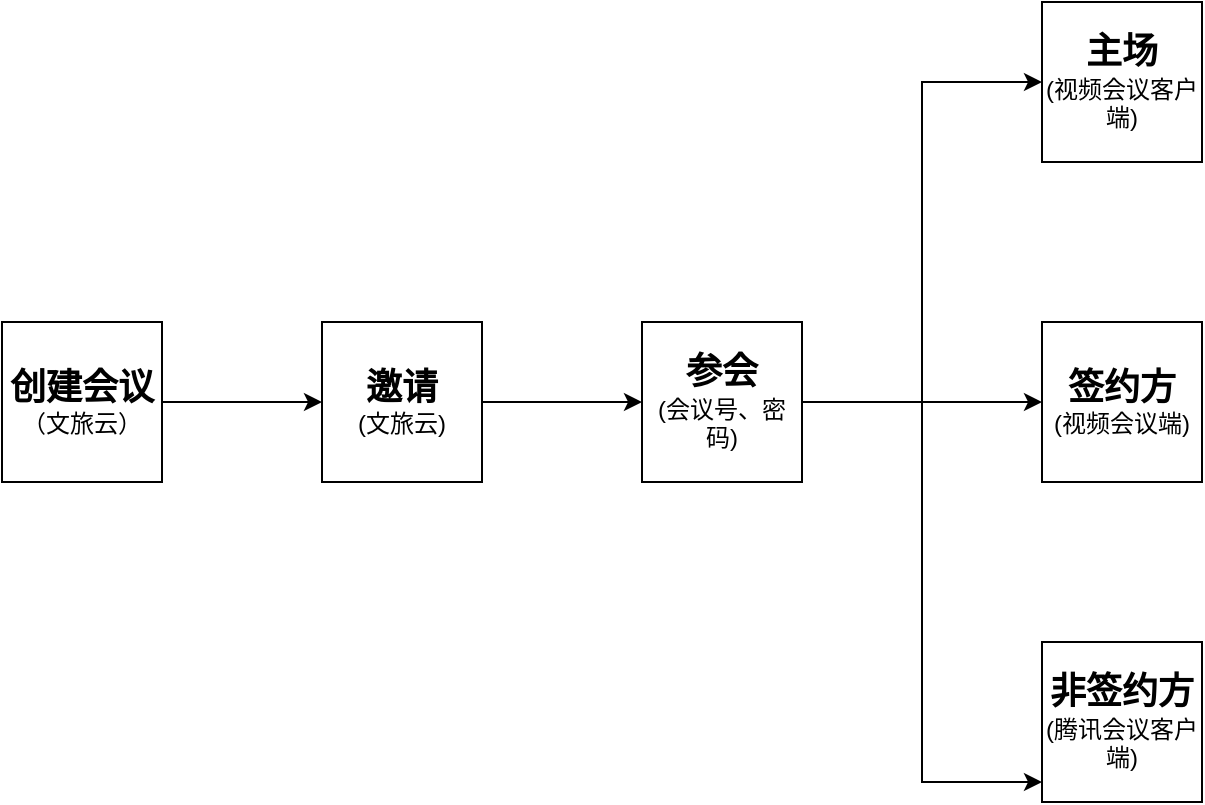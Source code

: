<mxfile version="17.4.2" type="github">
  <diagram id="dWDWc4EyFyWDF9khaK5P" name="第 1 页">
    <mxGraphModel dx="1422" dy="794" grid="1" gridSize="10" guides="1" tooltips="1" connect="1" arrows="1" fold="1" page="1" pageScale="1" pageWidth="827" pageHeight="1169" math="0" shadow="0">
      <root>
        <mxCell id="0" />
        <mxCell id="1" parent="0" />
        <mxCell id="IIWNN38p0S4MDQGoE7q6-3" value="" style="edgeStyle=orthogonalEdgeStyle;rounded=0;orthogonalLoop=1;jettySize=auto;html=1;" parent="1" source="IIWNN38p0S4MDQGoE7q6-1" target="IIWNN38p0S4MDQGoE7q6-2" edge="1">
          <mxGeometry relative="1" as="geometry" />
        </mxCell>
        <mxCell id="IIWNN38p0S4MDQGoE7q6-1" value="&lt;font style=&quot;font-size: 18px&quot;&gt;&lt;b&gt;创建会议&lt;/b&gt;&lt;/font&gt;&lt;br&gt;（文旅云）" style="whiteSpace=wrap;html=1;aspect=fixed;" parent="1" vertex="1">
          <mxGeometry x="40" y="200" width="80" height="80" as="geometry" />
        </mxCell>
        <mxCell id="IIWNN38p0S4MDQGoE7q6-5" value="" style="edgeStyle=orthogonalEdgeStyle;rounded=0;orthogonalLoop=1;jettySize=auto;html=1;" parent="1" source="IIWNN38p0S4MDQGoE7q6-2" target="IIWNN38p0S4MDQGoE7q6-4" edge="1">
          <mxGeometry relative="1" as="geometry" />
        </mxCell>
        <mxCell id="IIWNN38p0S4MDQGoE7q6-2" value="&lt;b&gt;&lt;font style=&quot;font-size: 18px&quot;&gt;邀请&lt;/font&gt;&lt;/b&gt;&lt;br&gt;(文旅云)" style="whiteSpace=wrap;html=1;aspect=fixed;" parent="1" vertex="1">
          <mxGeometry x="200" y="200" width="80" height="80" as="geometry" />
        </mxCell>
        <mxCell id="8NaqrrX5du8UXMS_pl1i-2" value="" style="edgeStyle=orthogonalEdgeStyle;rounded=0;orthogonalLoop=1;jettySize=auto;html=1;fontSize=18;" edge="1" parent="1" source="IIWNN38p0S4MDQGoE7q6-4" target="8NaqrrX5du8UXMS_pl1i-1">
          <mxGeometry relative="1" as="geometry">
            <Array as="points">
              <mxPoint x="500" y="240" />
              <mxPoint x="500" y="80" />
            </Array>
          </mxGeometry>
        </mxCell>
        <mxCell id="8NaqrrX5du8UXMS_pl1i-4" value="" style="edgeStyle=orthogonalEdgeStyle;rounded=0;orthogonalLoop=1;jettySize=auto;html=1;fontSize=18;" edge="1" parent="1" source="IIWNN38p0S4MDQGoE7q6-4" target="8NaqrrX5du8UXMS_pl1i-3">
          <mxGeometry relative="1" as="geometry" />
        </mxCell>
        <mxCell id="8NaqrrX5du8UXMS_pl1i-6" value="" style="edgeStyle=orthogonalEdgeStyle;rounded=0;orthogonalLoop=1;jettySize=auto;html=1;fontSize=18;" edge="1" parent="1" source="IIWNN38p0S4MDQGoE7q6-4" target="8NaqrrX5du8UXMS_pl1i-5">
          <mxGeometry relative="1" as="geometry">
            <Array as="points">
              <mxPoint x="500" y="240" />
              <mxPoint x="500" y="430" />
            </Array>
          </mxGeometry>
        </mxCell>
        <mxCell id="IIWNN38p0S4MDQGoE7q6-4" value="&lt;b&gt;&lt;font style=&quot;font-size: 18px&quot;&gt;参会&lt;/font&gt;&lt;/b&gt;&lt;br&gt;(会议号、密码)" style="whiteSpace=wrap;html=1;aspect=fixed;" parent="1" vertex="1">
          <mxGeometry x="360" y="200" width="80" height="80" as="geometry" />
        </mxCell>
        <mxCell id="8NaqrrX5du8UXMS_pl1i-1" value="&lt;span style=&quot;font-size: 18px&quot;&gt;&lt;b&gt;主场&lt;/b&gt;&lt;/span&gt;&lt;br&gt;(视频会议客户端)" style="whiteSpace=wrap;html=1;aspect=fixed;" vertex="1" parent="1">
          <mxGeometry x="560" y="40" width="80" height="80" as="geometry" />
        </mxCell>
        <mxCell id="8NaqrrX5du8UXMS_pl1i-3" value="&lt;span style=&quot;font-size: 18px&quot;&gt;&lt;b&gt;签约方&lt;/b&gt;&lt;/span&gt;&lt;br&gt;(视频会议端)" style="whiteSpace=wrap;html=1;aspect=fixed;" vertex="1" parent="1">
          <mxGeometry x="560" y="200" width="80" height="80" as="geometry" />
        </mxCell>
        <mxCell id="8NaqrrX5du8UXMS_pl1i-5" value="&lt;b&gt;&lt;font style=&quot;font-size: 18px&quot;&gt;非签约方&lt;/font&gt;&lt;/b&gt;&lt;br&gt;(腾讯会议客户端)" style="whiteSpace=wrap;html=1;aspect=fixed;" vertex="1" parent="1">
          <mxGeometry x="560" y="360" width="80" height="80" as="geometry" />
        </mxCell>
      </root>
    </mxGraphModel>
  </diagram>
</mxfile>
